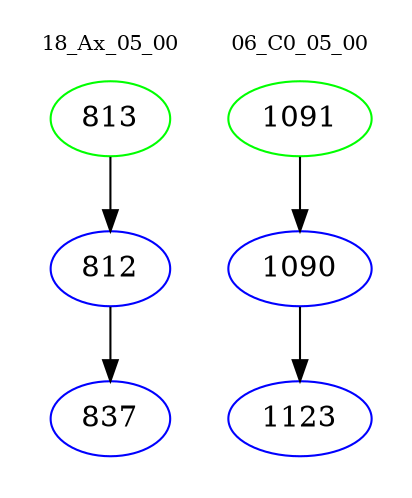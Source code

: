 digraph{
subgraph cluster_0 {
color = white
label = "18_Ax_05_00";
fontsize=10;
T0_813 [label="813", color="green"]
T0_813 -> T0_812 [color="black"]
T0_812 [label="812", color="blue"]
T0_812 -> T0_837 [color="black"]
T0_837 [label="837", color="blue"]
}
subgraph cluster_1 {
color = white
label = "06_C0_05_00";
fontsize=10;
T1_1091 [label="1091", color="green"]
T1_1091 -> T1_1090 [color="black"]
T1_1090 [label="1090", color="blue"]
T1_1090 -> T1_1123 [color="black"]
T1_1123 [label="1123", color="blue"]
}
}
